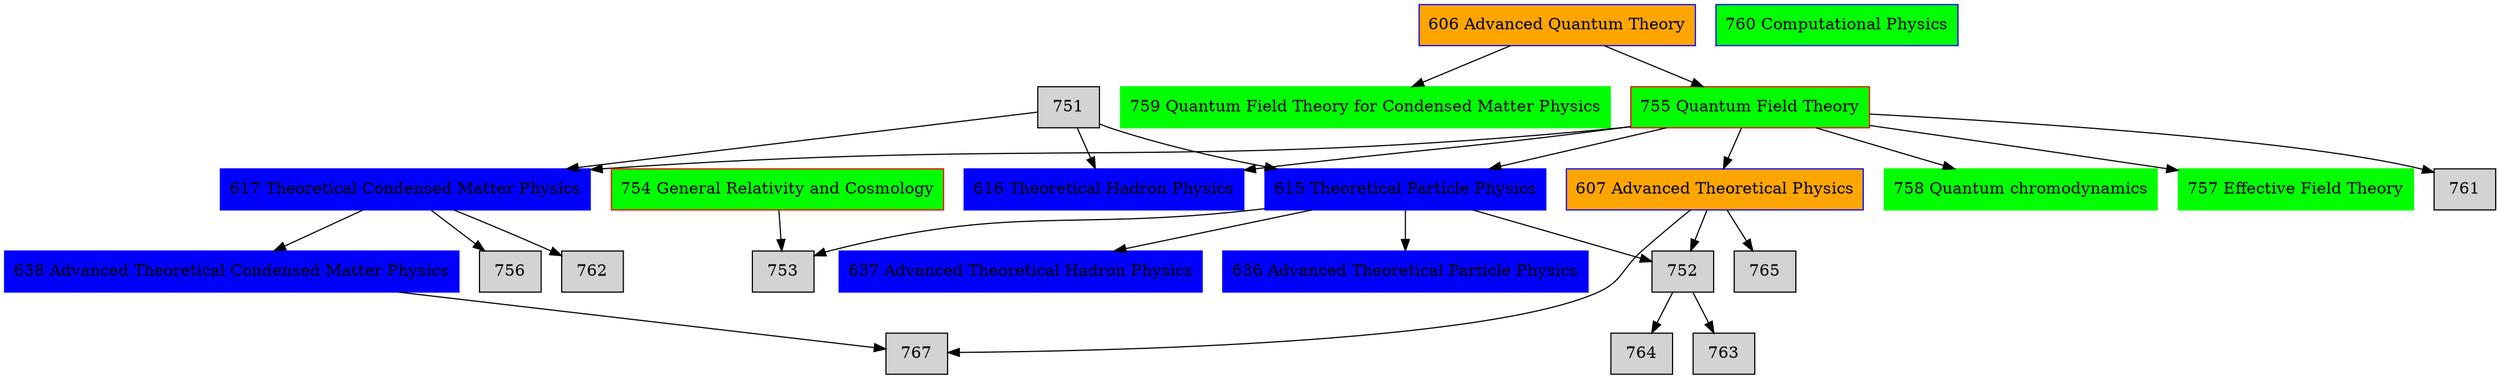 // Copyright © 2015 Martin Ueding <dev@martin-ueding.de>

digraph {
    node [shape=box style=filled]

    606 [label="606 Advanced Quantum Theory" color=blue fillcolor=orange]
    607 [label="607 Advanced Theoretical Physics" color=blue fillcolor=orange]

    // Elective lectures
    760 [label="760 Computational Physics" color=blue fillcolor=green]
    755 [label="755 Quantum Field Theory" color=red fillcolor=green]
    758 [label="758 Quantum chromodynamics" color=green fillcolor=green]
    754 [label="754 General Relativity and Cosmology" color=red fillcolor=green]
    757 [label="757 Effective Field Theory" color=green fillcolor=green]
    759 [label="759 Quantum Field Theory for Condensed Matter Physics" color=green fillcolor=green]

    // [label="" color=red fillcolor=green]

    // Specialization 1
    615 [label="615 Theoretical Particle Physics" color=blue fillcolor=blue]
    616 [label="616 Theoretical Hadron Physics" color=blue fillcolor=blue]
    617 [label="617 Theoretical Condensed Matter Physics" color=blue fillcolor=blue]

    // Specialization 2
    636 [label="636 Advanced Theoretical Particle Physics" color=blue fillcolor=blue]
    637 [label="637 Advanced Theoretical Hadron Physics" color=blue fillcolor=blue]
    638 [label="638 Advanced Theoretical Condensed Matter Physics" color=blue fillcolor=blue]


    606 -> 755, 759
    751 -> 616, 615, 617
    755 -> 757, 758, 616, 615, 607, 761, 617
    754 -> 753
    615 -> 753, 637, 636, 752
    617 -> 762, 638, 756
    638 -> 767
    607 -> 752, 765, 767
    752 -> 763, 764
}

// vim: cindent
